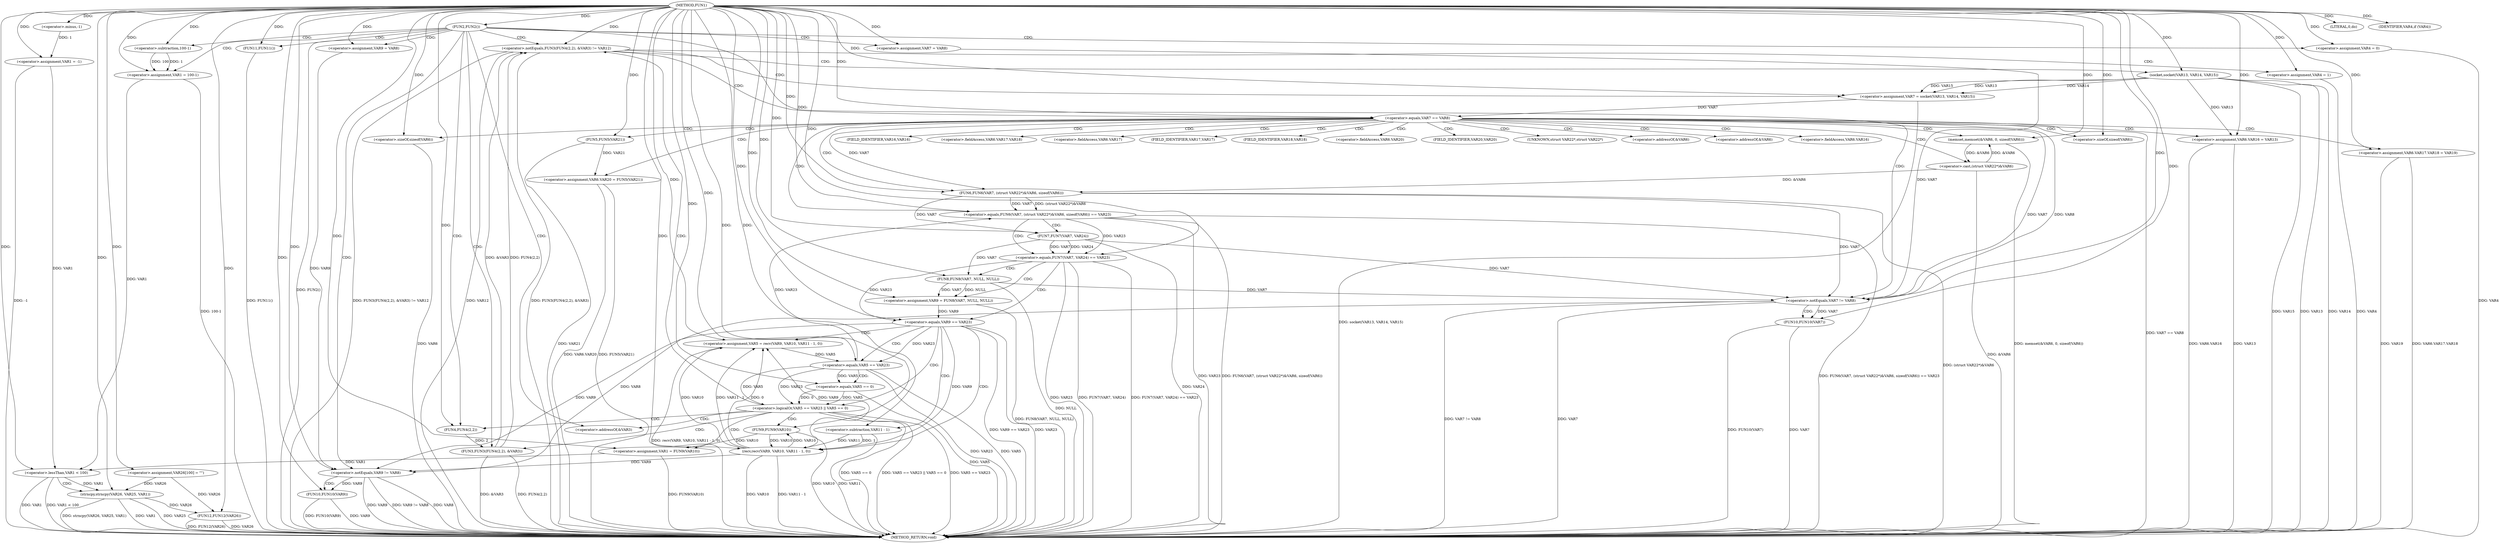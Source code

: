 digraph FUN1 {  
"1000100" [label = "(METHOD,FUN1)" ]
"1000278" [label = "(METHOD_RETURN,void)" ]
"1000103" [label = "(<operator>.assignment,VAR1 = -1)" ]
"1000105" [label = "(<operator>.minus,-1)" ]
"1000108" [label = "(FUN2,FUN2())" ]
"1000113" [label = "(<operator>.assignment,VAR4 = 0)" ]
"1000119" [label = "(<operator>.assignment,VAR7 = VAR8)" ]
"1000123" [label = "(<operator>.assignment,VAR9 = VAR8)" ]
"1000130" [label = "(<operator>.notEquals,FUN3(FUN4(2,2), &VAR3) != VAR12)" ]
"1000131" [label = "(FUN3,FUN3(FUN4(2,2), &VAR3))" ]
"1000132" [label = "(FUN4,FUN4(2,2))" ]
"1000140" [label = "(<operator>.assignment,VAR4 = 1)" ]
"1000143" [label = "(<operator>.assignment,VAR7 = socket(VAR13, VAR14, VAR15))" ]
"1000145" [label = "(socket,socket(VAR13, VAR14, VAR15))" ]
"1000150" [label = "(<operator>.equals,VAR7 == VAR8)" ]
"1000155" [label = "(memset,memset(&VAR6, 0, sizeof(VAR6)))" ]
"1000159" [label = "(<operator>.sizeOf,sizeof(VAR6))" ]
"1000161" [label = "(<operator>.assignment,VAR6.VAR16 = VAR13)" ]
"1000166" [label = "(<operator>.assignment,VAR6.VAR17.VAR18 = VAR19)" ]
"1000173" [label = "(<operator>.assignment,VAR6.VAR20 = FUN5(VAR21))" ]
"1000177" [label = "(FUN5,FUN5(VAR21))" ]
"1000180" [label = "(<operator>.equals,FUN6(VAR7, (struct VAR22*)&VAR6, sizeof(VAR6)) == VAR23)" ]
"1000181" [label = "(FUN6,FUN6(VAR7, (struct VAR22*)&VAR6, sizeof(VAR6)))" ]
"1000183" [label = "(<operator>.cast,(struct VAR22*)&VAR6)" ]
"1000187" [label = "(<operator>.sizeOf,sizeof(VAR6))" ]
"1000193" [label = "(<operator>.equals,FUN7(VAR7, VAR24) == VAR23)" ]
"1000194" [label = "(FUN7,FUN7(VAR7, VAR24))" ]
"1000200" [label = "(<operator>.assignment,VAR9 = FUN8(VAR7, NULL, NULL))" ]
"1000202" [label = "(FUN8,FUN8(VAR7, NULL, NULL))" ]
"1000207" [label = "(<operator>.equals,VAR9 == VAR23)" ]
"1000212" [label = "(<operator>.assignment,VAR5 = recv(VAR9, VAR10, VAR11 - 1, 0))" ]
"1000214" [label = "(recv,recv(VAR9, VAR10, VAR11 - 1, 0))" ]
"1000217" [label = "(<operator>.subtraction,VAR11 - 1)" ]
"1000222" [label = "(<operator>.logicalOr,VAR5 == VAR23 || VAR5 == 0)" ]
"1000223" [label = "(<operator>.equals,VAR5 == VAR23)" ]
"1000226" [label = "(<operator>.equals,VAR5 == 0)" ]
"1000231" [label = "(<operator>.assignment,VAR1 = FUN9(VAR10))" ]
"1000233" [label = "(FUN9,FUN9(VAR10))" ]
"1000235" [label = "(LITERAL,0,do)" ]
"1000237" [label = "(<operator>.notEquals,VAR7 != VAR8)" ]
"1000241" [label = "(FUN10,FUN10(VAR7))" ]
"1000244" [label = "(<operator>.notEquals,VAR9 != VAR8)" ]
"1000248" [label = "(FUN10,FUN10(VAR9))" ]
"1000251" [label = "(IDENTIFIER,VAR4,if (VAR4))" ]
"1000253" [label = "(FUN11,FUN11())" ]
"1000256" [label = "(<operator>.assignment,VAR1 = 100-1)" ]
"1000258" [label = "(<operator>.subtraction,100-1)" ]
"1000264" [label = "(<operator>.assignment,VAR26[100] = \"\")" ]
"1000268" [label = "(<operator>.lessThan,VAR1 < 100)" ]
"1000272" [label = "(strncpy,strncpy(VAR26, VAR25, VAR1))" ]
"1000276" [label = "(FUN12,FUN12(VAR26))" ]
"1000135" [label = "(<operator>.addressOf,&VAR3)" ]
"1000156" [label = "(<operator>.addressOf,&VAR6)" ]
"1000162" [label = "(<operator>.fieldAccess,VAR6.VAR16)" ]
"1000164" [label = "(FIELD_IDENTIFIER,VAR16,VAR16)" ]
"1000167" [label = "(<operator>.fieldAccess,VAR6.VAR17.VAR18)" ]
"1000168" [label = "(<operator>.fieldAccess,VAR6.VAR17)" ]
"1000170" [label = "(FIELD_IDENTIFIER,VAR17,VAR17)" ]
"1000171" [label = "(FIELD_IDENTIFIER,VAR18,VAR18)" ]
"1000174" [label = "(<operator>.fieldAccess,VAR6.VAR20)" ]
"1000176" [label = "(FIELD_IDENTIFIER,VAR20,VAR20)" ]
"1000184" [label = "(UNKNOWN,struct VAR22*,struct VAR22*)" ]
"1000185" [label = "(<operator>.addressOf,&VAR6)" ]
  "1000130" -> "1000278"  [ label = "DDG: FUN3(FUN4(2,2), &VAR3) != VAR12"] 
  "1000183" -> "1000278"  [ label = "DDG: &VAR6"] 
  "1000253" -> "1000278"  [ label = "DDG: FUN11()"] 
  "1000180" -> "1000278"  [ label = "DDG: FUN6(VAR7, (struct VAR22*)&VAR6, sizeof(VAR6))"] 
  "1000207" -> "1000278"  [ label = "DDG: VAR9 == VAR23"] 
  "1000276" -> "1000278"  [ label = "DDG: FUN12(VAR26)"] 
  "1000193" -> "1000278"  [ label = "DDG: VAR23"] 
  "1000272" -> "1000278"  [ label = "DDG: strncpy(VAR26, VAR25, VAR1)"] 
  "1000248" -> "1000278"  [ label = "DDG: FUN10(VAR9)"] 
  "1000187" -> "1000278"  [ label = "DDG: VAR6"] 
  "1000177" -> "1000278"  [ label = "DDG: VAR21"] 
  "1000166" -> "1000278"  [ label = "DDG: VAR19"] 
  "1000223" -> "1000278"  [ label = "DDG: VAR23"] 
  "1000193" -> "1000278"  [ label = "DDG: FUN7(VAR7, VAR24)"] 
  "1000226" -> "1000278"  [ label = "DDG: VAR5"] 
  "1000222" -> "1000278"  [ label = "DDG: VAR5 == VAR23"] 
  "1000108" -> "1000278"  [ label = "DDG: FUN2()"] 
  "1000237" -> "1000278"  [ label = "DDG: VAR7 != VAR8"] 
  "1000207" -> "1000278"  [ label = "DDG: VAR23"] 
  "1000272" -> "1000278"  [ label = "DDG: VAR1"] 
  "1000231" -> "1000278"  [ label = "DDG: FUN9(VAR10)"] 
  "1000214" -> "1000278"  [ label = "DDG: VAR10"] 
  "1000103" -> "1000278"  [ label = "DDG: -1"] 
  "1000222" -> "1000278"  [ label = "DDG: VAR5 == 0"] 
  "1000214" -> "1000278"  [ label = "DDG: VAR11 - 1"] 
  "1000212" -> "1000278"  [ label = "DDG: recv(VAR9, VAR10, VAR11 - 1, 0)"] 
  "1000180" -> "1000278"  [ label = "DDG: VAR23"] 
  "1000237" -> "1000278"  [ label = "DDG: VAR7"] 
  "1000113" -> "1000278"  [ label = "DDG: VAR4"] 
  "1000131" -> "1000278"  [ label = "DDG: FUN4(2,2)"] 
  "1000140" -> "1000278"  [ label = "DDG: VAR4"] 
  "1000268" -> "1000278"  [ label = "DDG: VAR1"] 
  "1000268" -> "1000278"  [ label = "DDG: VAR1 < 100"] 
  "1000155" -> "1000278"  [ label = "DDG: memset(&VAR6, 0, sizeof(VAR6))"] 
  "1000166" -> "1000278"  [ label = "DDG: VAR6.VAR17.VAR18"] 
  "1000272" -> "1000278"  [ label = "DDG: VAR25"] 
  "1000180" -> "1000278"  [ label = "DDG: FUN6(VAR7, (struct VAR22*)&VAR6, sizeof(VAR6)) == VAR23"] 
  "1000217" -> "1000278"  [ label = "DDG: VAR11"] 
  "1000222" -> "1000278"  [ label = "DDG: VAR5 == VAR23 || VAR5 == 0"] 
  "1000256" -> "1000278"  [ label = "DDG: 100-1"] 
  "1000145" -> "1000278"  [ label = "DDG: VAR15"] 
  "1000131" -> "1000278"  [ label = "DDG: &VAR3"] 
  "1000193" -> "1000278"  [ label = "DDG: FUN7(VAR7, VAR24) == VAR23"] 
  "1000233" -> "1000278"  [ label = "DDG: VAR10"] 
  "1000276" -> "1000278"  [ label = "DDG: VAR26"] 
  "1000241" -> "1000278"  [ label = "DDG: VAR7"] 
  "1000143" -> "1000278"  [ label = "DDG: socket(VAR13, VAR14, VAR15)"] 
  "1000173" -> "1000278"  [ label = "DDG: FUN5(VAR21)"] 
  "1000244" -> "1000278"  [ label = "DDG: VAR9 != VAR8"] 
  "1000150" -> "1000278"  [ label = "DDG: VAR7 == VAR8"] 
  "1000202" -> "1000278"  [ label = "DDG: NULL"] 
  "1000244" -> "1000278"  [ label = "DDG: VAR9"] 
  "1000194" -> "1000278"  [ label = "DDG: VAR24"] 
  "1000161" -> "1000278"  [ label = "DDG: VAR6.VAR16"] 
  "1000244" -> "1000278"  [ label = "DDG: VAR8"] 
  "1000145" -> "1000278"  [ label = "DDG: VAR13"] 
  "1000241" -> "1000278"  [ label = "DDG: FUN10(VAR7)"] 
  "1000145" -> "1000278"  [ label = "DDG: VAR14"] 
  "1000181" -> "1000278"  [ label = "DDG: (struct VAR22*)&VAR6"] 
  "1000173" -> "1000278"  [ label = "DDG: VAR6.VAR20"] 
  "1000130" -> "1000278"  [ label = "DDG: VAR12"] 
  "1000248" -> "1000278"  [ label = "DDG: VAR9"] 
  "1000223" -> "1000278"  [ label = "DDG: VAR5"] 
  "1000161" -> "1000278"  [ label = "DDG: VAR13"] 
  "1000130" -> "1000278"  [ label = "DDG: FUN3(FUN4(2,2), &VAR3)"] 
  "1000200" -> "1000278"  [ label = "DDG: FUN8(VAR7, NULL, NULL)"] 
  "1000105" -> "1000103"  [ label = "DDG: 1"] 
  "1000100" -> "1000103"  [ label = "DDG: "] 
  "1000100" -> "1000105"  [ label = "DDG: "] 
  "1000100" -> "1000108"  [ label = "DDG: "] 
  "1000100" -> "1000113"  [ label = "DDG: "] 
  "1000100" -> "1000119"  [ label = "DDG: "] 
  "1000100" -> "1000123"  [ label = "DDG: "] 
  "1000131" -> "1000130"  [ label = "DDG: FUN4(2,2)"] 
  "1000131" -> "1000130"  [ label = "DDG: &VAR3"] 
  "1000132" -> "1000131"  [ label = "DDG: 2"] 
  "1000100" -> "1000132"  [ label = "DDG: "] 
  "1000100" -> "1000130"  [ label = "DDG: "] 
  "1000100" -> "1000140"  [ label = "DDG: "] 
  "1000145" -> "1000143"  [ label = "DDG: VAR13"] 
  "1000145" -> "1000143"  [ label = "DDG: VAR14"] 
  "1000145" -> "1000143"  [ label = "DDG: VAR15"] 
  "1000100" -> "1000143"  [ label = "DDG: "] 
  "1000100" -> "1000145"  [ label = "DDG: "] 
  "1000143" -> "1000150"  [ label = "DDG: VAR7"] 
  "1000100" -> "1000150"  [ label = "DDG: "] 
  "1000183" -> "1000155"  [ label = "DDG: &VAR6"] 
  "1000100" -> "1000155"  [ label = "DDG: "] 
  "1000100" -> "1000159"  [ label = "DDG: "] 
  "1000145" -> "1000161"  [ label = "DDG: VAR13"] 
  "1000100" -> "1000161"  [ label = "DDG: "] 
  "1000100" -> "1000166"  [ label = "DDG: "] 
  "1000177" -> "1000173"  [ label = "DDG: VAR21"] 
  "1000100" -> "1000177"  [ label = "DDG: "] 
  "1000181" -> "1000180"  [ label = "DDG: VAR7"] 
  "1000181" -> "1000180"  [ label = "DDG: (struct VAR22*)&VAR6"] 
  "1000150" -> "1000181"  [ label = "DDG: VAR7"] 
  "1000100" -> "1000181"  [ label = "DDG: "] 
  "1000183" -> "1000181"  [ label = "DDG: &VAR6"] 
  "1000155" -> "1000183"  [ label = "DDG: &VAR6"] 
  "1000100" -> "1000187"  [ label = "DDG: "] 
  "1000223" -> "1000180"  [ label = "DDG: VAR23"] 
  "1000100" -> "1000180"  [ label = "DDG: "] 
  "1000194" -> "1000193"  [ label = "DDG: VAR7"] 
  "1000194" -> "1000193"  [ label = "DDG: VAR24"] 
  "1000181" -> "1000194"  [ label = "DDG: VAR7"] 
  "1000100" -> "1000194"  [ label = "DDG: "] 
  "1000180" -> "1000193"  [ label = "DDG: VAR23"] 
  "1000100" -> "1000193"  [ label = "DDG: "] 
  "1000202" -> "1000200"  [ label = "DDG: VAR7"] 
  "1000202" -> "1000200"  [ label = "DDG: NULL"] 
  "1000100" -> "1000200"  [ label = "DDG: "] 
  "1000194" -> "1000202"  [ label = "DDG: VAR7"] 
  "1000100" -> "1000202"  [ label = "DDG: "] 
  "1000200" -> "1000207"  [ label = "DDG: VAR9"] 
  "1000100" -> "1000207"  [ label = "DDG: "] 
  "1000193" -> "1000207"  [ label = "DDG: VAR23"] 
  "1000214" -> "1000212"  [ label = "DDG: VAR9"] 
  "1000214" -> "1000212"  [ label = "DDG: VAR10"] 
  "1000214" -> "1000212"  [ label = "DDG: VAR11 - 1"] 
  "1000214" -> "1000212"  [ label = "DDG: 0"] 
  "1000100" -> "1000212"  [ label = "DDG: "] 
  "1000207" -> "1000214"  [ label = "DDG: VAR9"] 
  "1000100" -> "1000214"  [ label = "DDG: "] 
  "1000233" -> "1000214"  [ label = "DDG: VAR10"] 
  "1000217" -> "1000214"  [ label = "DDG: VAR11"] 
  "1000217" -> "1000214"  [ label = "DDG: 1"] 
  "1000100" -> "1000217"  [ label = "DDG: "] 
  "1000223" -> "1000222"  [ label = "DDG: VAR5"] 
  "1000223" -> "1000222"  [ label = "DDG: VAR23"] 
  "1000212" -> "1000223"  [ label = "DDG: VAR5"] 
  "1000100" -> "1000223"  [ label = "DDG: "] 
  "1000207" -> "1000223"  [ label = "DDG: VAR23"] 
  "1000226" -> "1000222"  [ label = "DDG: VAR5"] 
  "1000226" -> "1000222"  [ label = "DDG: 0"] 
  "1000223" -> "1000226"  [ label = "DDG: VAR5"] 
  "1000100" -> "1000226"  [ label = "DDG: "] 
  "1000233" -> "1000231"  [ label = "DDG: VAR10"] 
  "1000100" -> "1000231"  [ label = "DDG: "] 
  "1000214" -> "1000233"  [ label = "DDG: VAR10"] 
  "1000100" -> "1000233"  [ label = "DDG: "] 
  "1000100" -> "1000235"  [ label = "DDG: "] 
  "1000181" -> "1000237"  [ label = "DDG: VAR7"] 
  "1000150" -> "1000237"  [ label = "DDG: VAR7"] 
  "1000194" -> "1000237"  [ label = "DDG: VAR7"] 
  "1000202" -> "1000237"  [ label = "DDG: VAR7"] 
  "1000119" -> "1000237"  [ label = "DDG: VAR7"] 
  "1000100" -> "1000237"  [ label = "DDG: "] 
  "1000150" -> "1000237"  [ label = "DDG: VAR8"] 
  "1000237" -> "1000241"  [ label = "DDG: VAR7"] 
  "1000100" -> "1000241"  [ label = "DDG: "] 
  "1000207" -> "1000244"  [ label = "DDG: VAR9"] 
  "1000214" -> "1000244"  [ label = "DDG: VAR9"] 
  "1000123" -> "1000244"  [ label = "DDG: VAR9"] 
  "1000100" -> "1000244"  [ label = "DDG: "] 
  "1000237" -> "1000244"  [ label = "DDG: VAR8"] 
  "1000244" -> "1000248"  [ label = "DDG: VAR9"] 
  "1000100" -> "1000248"  [ label = "DDG: "] 
  "1000100" -> "1000251"  [ label = "DDG: "] 
  "1000100" -> "1000253"  [ label = "DDG: "] 
  "1000258" -> "1000256"  [ label = "DDG: 100"] 
  "1000258" -> "1000256"  [ label = "DDG: 1"] 
  "1000100" -> "1000256"  [ label = "DDG: "] 
  "1000100" -> "1000258"  [ label = "DDG: "] 
  "1000100" -> "1000264"  [ label = "DDG: "] 
  "1000103" -> "1000268"  [ label = "DDG: VAR1"] 
  "1000231" -> "1000268"  [ label = "DDG: VAR1"] 
  "1000256" -> "1000268"  [ label = "DDG: VAR1"] 
  "1000100" -> "1000268"  [ label = "DDG: "] 
  "1000264" -> "1000272"  [ label = "DDG: VAR26"] 
  "1000100" -> "1000272"  [ label = "DDG: "] 
  "1000268" -> "1000272"  [ label = "DDG: VAR1"] 
  "1000264" -> "1000276"  [ label = "DDG: VAR26"] 
  "1000272" -> "1000276"  [ label = "DDG: VAR26"] 
  "1000100" -> "1000276"  [ label = "DDG: "] 
  "1000108" -> "1000258"  [ label = "CDG: "] 
  "1000108" -> "1000244"  [ label = "CDG: "] 
  "1000108" -> "1000132"  [ label = "CDG: "] 
  "1000108" -> "1000123"  [ label = "CDG: "] 
  "1000108" -> "1000130"  [ label = "CDG: "] 
  "1000108" -> "1000119"  [ label = "CDG: "] 
  "1000108" -> "1000135"  [ label = "CDG: "] 
  "1000108" -> "1000131"  [ label = "CDG: "] 
  "1000108" -> "1000113"  [ label = "CDG: "] 
  "1000108" -> "1000237"  [ label = "CDG: "] 
  "1000108" -> "1000256"  [ label = "CDG: "] 
  "1000108" -> "1000253"  [ label = "CDG: "] 
  "1000130" -> "1000150"  [ label = "CDG: "] 
  "1000130" -> "1000145"  [ label = "CDG: "] 
  "1000130" -> "1000143"  [ label = "CDG: "] 
  "1000130" -> "1000140"  [ label = "CDG: "] 
  "1000150" -> "1000164"  [ label = "CDG: "] 
  "1000150" -> "1000174"  [ label = "CDG: "] 
  "1000150" -> "1000156"  [ label = "CDG: "] 
  "1000150" -> "1000161"  [ label = "CDG: "] 
  "1000150" -> "1000166"  [ label = "CDG: "] 
  "1000150" -> "1000180"  [ label = "CDG: "] 
  "1000150" -> "1000183"  [ label = "CDG: "] 
  "1000150" -> "1000167"  [ label = "CDG: "] 
  "1000150" -> "1000176"  [ label = "CDG: "] 
  "1000150" -> "1000187"  [ label = "CDG: "] 
  "1000150" -> "1000185"  [ label = "CDG: "] 
  "1000150" -> "1000168"  [ label = "CDG: "] 
  "1000150" -> "1000159"  [ label = "CDG: "] 
  "1000150" -> "1000173"  [ label = "CDG: "] 
  "1000150" -> "1000155"  [ label = "CDG: "] 
  "1000150" -> "1000170"  [ label = "CDG: "] 
  "1000150" -> "1000171"  [ label = "CDG: "] 
  "1000150" -> "1000184"  [ label = "CDG: "] 
  "1000150" -> "1000177"  [ label = "CDG: "] 
  "1000150" -> "1000162"  [ label = "CDG: "] 
  "1000150" -> "1000181"  [ label = "CDG: "] 
  "1000180" -> "1000194"  [ label = "CDG: "] 
  "1000180" -> "1000193"  [ label = "CDG: "] 
  "1000193" -> "1000200"  [ label = "CDG: "] 
  "1000193" -> "1000207"  [ label = "CDG: "] 
  "1000193" -> "1000202"  [ label = "CDG: "] 
  "1000207" -> "1000222"  [ label = "CDG: "] 
  "1000207" -> "1000214"  [ label = "CDG: "] 
  "1000207" -> "1000217"  [ label = "CDG: "] 
  "1000207" -> "1000212"  [ label = "CDG: "] 
  "1000207" -> "1000223"  [ label = "CDG: "] 
  "1000222" -> "1000233"  [ label = "CDG: "] 
  "1000222" -> "1000231"  [ label = "CDG: "] 
  "1000222" -> "1000132"  [ label = "CDG: "] 
  "1000222" -> "1000130"  [ label = "CDG: "] 
  "1000222" -> "1000135"  [ label = "CDG: "] 
  "1000222" -> "1000131"  [ label = "CDG: "] 
  "1000223" -> "1000226"  [ label = "CDG: "] 
  "1000237" -> "1000241"  [ label = "CDG: "] 
  "1000244" -> "1000248"  [ label = "CDG: "] 
  "1000268" -> "1000272"  [ label = "CDG: "] 
}
